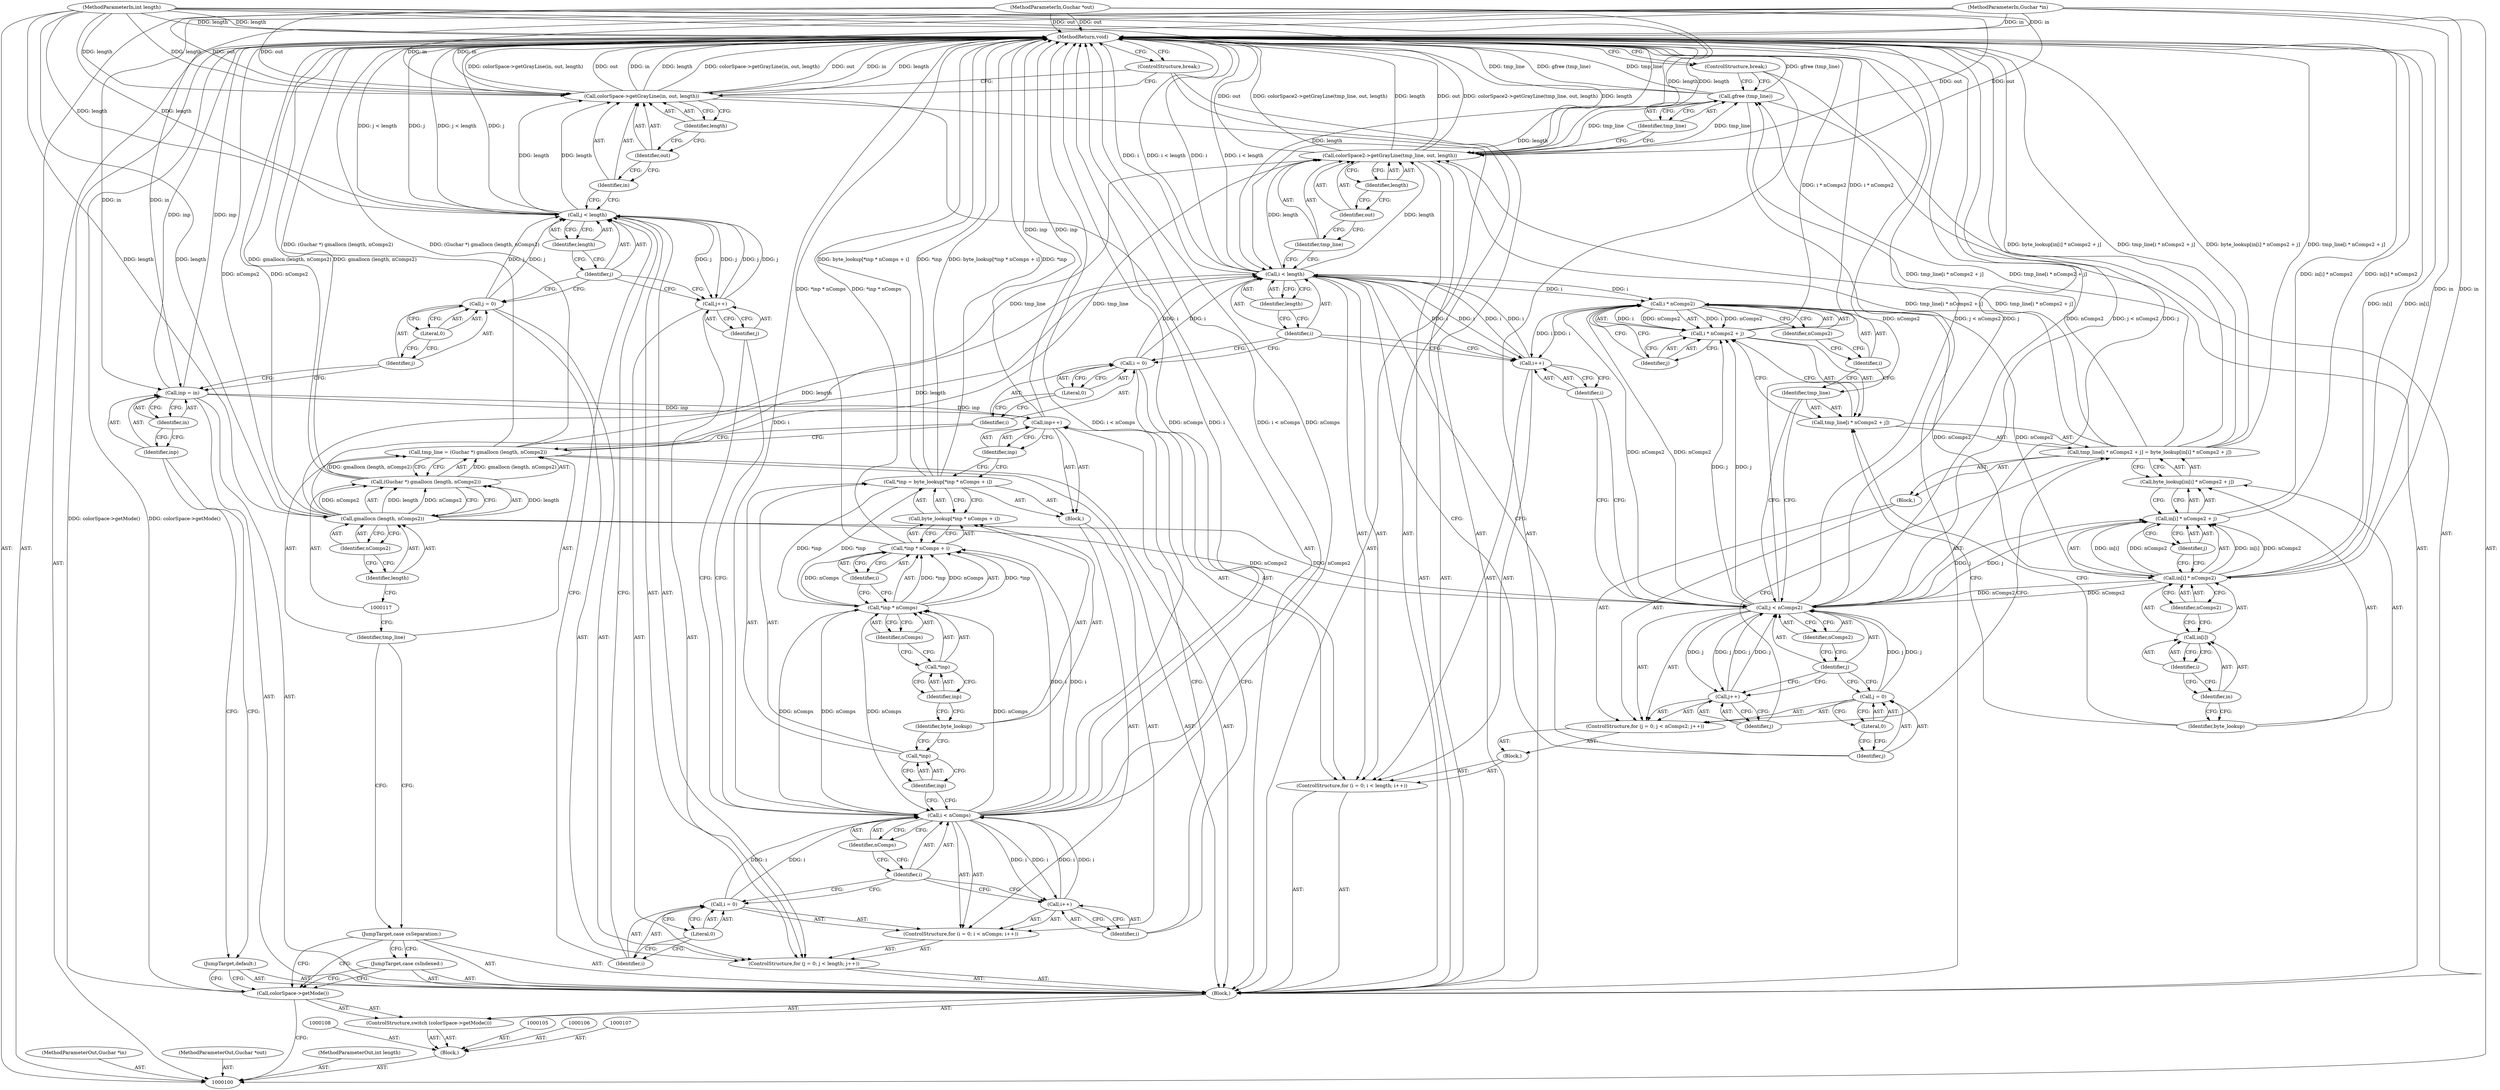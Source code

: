 digraph "0_poppler_7b2d314a61fd0e12f47c62996cb49ec0d1ba747a_5" {
"1000206" [label="(MethodReturn,void)"];
"1000101" [label="(MethodParameterIn,Guchar *in)"];
"1000274" [label="(MethodParameterOut,Guchar *in)"];
"1000102" [label="(MethodParameterIn,Guchar *out)"];
"1000275" [label="(MethodParameterOut,Guchar *out)"];
"1000103" [label="(MethodParameterIn,int length)"];
"1000276" [label="(MethodParameterOut,int length)"];
"1000104" [label="(Block,)"];
"1000132" [label="(Call,j = 0)"];
"1000133" [label="(Identifier,j)"];
"1000134" [label="(Literal,0)"];
"1000135" [label="(Call,j < nComps2)"];
"1000136" [label="(Identifier,j)"];
"1000137" [label="(Identifier,nComps2)"];
"1000138" [label="(Call,j++)"];
"1000139" [label="(Identifier,j)"];
"1000140" [label="(Block,)"];
"1000131" [label="(ControlStructure,for (j = 0; j < nComps2; j++))"];
"1000144" [label="(Call,i * nComps2 + j)"];
"1000145" [label="(Call,i * nComps2)"];
"1000146" [label="(Identifier,i)"];
"1000147" [label="(Identifier,nComps2)"];
"1000141" [label="(Call,tmp_line[i * nComps2 + j] = byte_lookup[in[i] * nComps2 + j])"];
"1000142" [label="(Call,tmp_line[i * nComps2 + j])"];
"1000143" [label="(Identifier,tmp_line)"];
"1000148" [label="(Identifier,j)"];
"1000149" [label="(Call,byte_lookup[in[i] * nComps2 + j])"];
"1000150" [label="(Identifier,byte_lookup)"];
"1000151" [label="(Call,in[i] * nComps2 + j)"];
"1000152" [label="(Call,in[i] * nComps2)"];
"1000153" [label="(Call,in[i])"];
"1000154" [label="(Identifier,in)"];
"1000155" [label="(Identifier,i)"];
"1000156" [label="(Identifier,nComps2)"];
"1000157" [label="(Identifier,j)"];
"1000159" [label="(Identifier,tmp_line)"];
"1000160" [label="(Identifier,out)"];
"1000158" [label="(Call,colorSpace2->getGrayLine(tmp_line, out, length))"];
"1000161" [label="(Identifier,length)"];
"1000163" [label="(Identifier,tmp_line)"];
"1000162" [label="(Call,gfree (tmp_line))"];
"1000164" [label="(ControlStructure,break;)"];
"1000165" [label="(JumpTarget,default:)"];
"1000168" [label="(Identifier,in)"];
"1000166" [label="(Call,inp = in)"];
"1000167" [label="(Identifier,inp)"];
"1000172" [label="(Literal,0)"];
"1000173" [label="(Call,j < length)"];
"1000174" [label="(Identifier,j)"];
"1000175" [label="(Identifier,length)"];
"1000176" [label="(Call,j++)"];
"1000177" [label="(Identifier,j)"];
"1000169" [label="(ControlStructure,for (j = 0; j < length; j++))"];
"1000170" [label="(Call,j = 0)"];
"1000171" [label="(Identifier,j)"];
"1000179" [label="(Call,i = 0)"];
"1000180" [label="(Identifier,i)"];
"1000181" [label="(Literal,0)"];
"1000182" [label="(Call,i < nComps)"];
"1000183" [label="(Identifier,i)"];
"1000184" [label="(Identifier,nComps)"];
"1000185" [label="(Call,i++)"];
"1000186" [label="(Identifier,i)"];
"1000187" [label="(Block,)"];
"1000178" [label="(ControlStructure,for (i = 0; i < nComps; i++))"];
"1000188" [label="(Call,*inp = byte_lookup[*inp * nComps + i])"];
"1000189" [label="(Call,*inp)"];
"1000190" [label="(Identifier,inp)"];
"1000193" [label="(Call,*inp * nComps + i)"];
"1000194" [label="(Call,*inp * nComps)"];
"1000195" [label="(Call,*inp)"];
"1000196" [label="(Identifier,inp)"];
"1000197" [label="(Identifier,nComps)"];
"1000198" [label="(Identifier,i)"];
"1000191" [label="(Call,byte_lookup[*inp * nComps + i])"];
"1000192" [label="(Identifier,byte_lookup)"];
"1000199" [label="(Call,inp++)"];
"1000200" [label="(Identifier,inp)"];
"1000202" [label="(Identifier,in)"];
"1000203" [label="(Identifier,out)"];
"1000204" [label="(Identifier,length)"];
"1000201" [label="(Call,colorSpace->getGrayLine(in, out, length))"];
"1000205" [label="(ControlStructure,break;)"];
"1000110" [label="(Call,colorSpace->getMode())"];
"1000109" [label="(ControlStructure,switch (colorSpace->getMode()))"];
"1000111" [label="(Block,)"];
"1000112" [label="(JumpTarget,case csIndexed:)"];
"1000113" [label="(JumpTarget,case csSeparation:)"];
"1000116" [label="(Call,(Guchar *) gmallocn (length, nComps2))"];
"1000118" [label="(Call,gmallocn (length, nComps2))"];
"1000119" [label="(Identifier,length)"];
"1000114" [label="(Call,tmp_line = (Guchar *) gmallocn (length, nComps2))"];
"1000115" [label="(Identifier,tmp_line)"];
"1000120" [label="(Identifier,nComps2)"];
"1000122" [label="(Call,i = 0)"];
"1000123" [label="(Identifier,i)"];
"1000124" [label="(Literal,0)"];
"1000125" [label="(Call,i < length)"];
"1000126" [label="(Identifier,i)"];
"1000127" [label="(Identifier,length)"];
"1000128" [label="(Call,i++)"];
"1000129" [label="(Identifier,i)"];
"1000130" [label="(Block,)"];
"1000121" [label="(ControlStructure,for (i = 0; i < length; i++))"];
"1000206" -> "1000100"  [label="AST: "];
"1000206" -> "1000164"  [label="CFG: "];
"1000206" -> "1000205"  [label="CFG: "];
"1000125" -> "1000206"  [label="DDG: i"];
"1000125" -> "1000206"  [label="DDG: i < length"];
"1000141" -> "1000206"  [label="DDG: tmp_line[i * nComps2 + j]"];
"1000141" -> "1000206"  [label="DDG: byte_lookup[in[i] * nComps2 + j]"];
"1000199" -> "1000206"  [label="DDG: inp"];
"1000152" -> "1000206"  [label="DDG: in[i]"];
"1000116" -> "1000206"  [label="DDG: gmallocn (length, nComps2)"];
"1000102" -> "1000206"  [label="DDG: out"];
"1000182" -> "1000206"  [label="DDG: i < nComps"];
"1000182" -> "1000206"  [label="DDG: nComps"];
"1000182" -> "1000206"  [label="DDG: i"];
"1000193" -> "1000206"  [label="DDG: *inp * nComps"];
"1000201" -> "1000206"  [label="DDG: colorSpace->getGrayLine(in, out, length)"];
"1000201" -> "1000206"  [label="DDG: out"];
"1000201" -> "1000206"  [label="DDG: in"];
"1000201" -> "1000206"  [label="DDG: length"];
"1000158" -> "1000206"  [label="DDG: out"];
"1000158" -> "1000206"  [label="DDG: colorSpace2->getGrayLine(tmp_line, out, length)"];
"1000158" -> "1000206"  [label="DDG: length"];
"1000188" -> "1000206"  [label="DDG: *inp"];
"1000188" -> "1000206"  [label="DDG: byte_lookup[*inp * nComps + i]"];
"1000151" -> "1000206"  [label="DDG: in[i] * nComps2"];
"1000166" -> "1000206"  [label="DDG: inp"];
"1000103" -> "1000206"  [label="DDG: length"];
"1000135" -> "1000206"  [label="DDG: j < nComps2"];
"1000135" -> "1000206"  [label="DDG: j"];
"1000135" -> "1000206"  [label="DDG: nComps2"];
"1000101" -> "1000206"  [label="DDG: in"];
"1000110" -> "1000206"  [label="DDG: colorSpace->getMode()"];
"1000118" -> "1000206"  [label="DDG: nComps2"];
"1000173" -> "1000206"  [label="DDG: j < length"];
"1000173" -> "1000206"  [label="DDG: j"];
"1000144" -> "1000206"  [label="DDG: i * nComps2"];
"1000162" -> "1000206"  [label="DDG: tmp_line"];
"1000162" -> "1000206"  [label="DDG: gfree (tmp_line)"];
"1000114" -> "1000206"  [label="DDG: (Guchar *) gmallocn (length, nComps2)"];
"1000101" -> "1000100"  [label="AST: "];
"1000101" -> "1000206"  [label="DDG: in"];
"1000101" -> "1000152"  [label="DDG: in"];
"1000101" -> "1000166"  [label="DDG: in"];
"1000101" -> "1000201"  [label="DDG: in"];
"1000274" -> "1000100"  [label="AST: "];
"1000102" -> "1000100"  [label="AST: "];
"1000102" -> "1000206"  [label="DDG: out"];
"1000102" -> "1000158"  [label="DDG: out"];
"1000102" -> "1000201"  [label="DDG: out"];
"1000275" -> "1000100"  [label="AST: "];
"1000103" -> "1000100"  [label="AST: "];
"1000103" -> "1000206"  [label="DDG: length"];
"1000103" -> "1000118"  [label="DDG: length"];
"1000103" -> "1000125"  [label="DDG: length"];
"1000103" -> "1000158"  [label="DDG: length"];
"1000103" -> "1000173"  [label="DDG: length"];
"1000103" -> "1000201"  [label="DDG: length"];
"1000276" -> "1000100"  [label="AST: "];
"1000104" -> "1000100"  [label="AST: "];
"1000105" -> "1000104"  [label="AST: "];
"1000106" -> "1000104"  [label="AST: "];
"1000107" -> "1000104"  [label="AST: "];
"1000108" -> "1000104"  [label="AST: "];
"1000109" -> "1000104"  [label="AST: "];
"1000132" -> "1000131"  [label="AST: "];
"1000132" -> "1000134"  [label="CFG: "];
"1000133" -> "1000132"  [label="AST: "];
"1000134" -> "1000132"  [label="AST: "];
"1000136" -> "1000132"  [label="CFG: "];
"1000132" -> "1000135"  [label="DDG: j"];
"1000133" -> "1000132"  [label="AST: "];
"1000133" -> "1000125"  [label="CFG: "];
"1000134" -> "1000133"  [label="CFG: "];
"1000134" -> "1000132"  [label="AST: "];
"1000134" -> "1000133"  [label="CFG: "];
"1000132" -> "1000134"  [label="CFG: "];
"1000135" -> "1000131"  [label="AST: "];
"1000135" -> "1000137"  [label="CFG: "];
"1000136" -> "1000135"  [label="AST: "];
"1000137" -> "1000135"  [label="AST: "];
"1000143" -> "1000135"  [label="CFG: "];
"1000129" -> "1000135"  [label="CFG: "];
"1000135" -> "1000206"  [label="DDG: j < nComps2"];
"1000135" -> "1000206"  [label="DDG: j"];
"1000135" -> "1000206"  [label="DDG: nComps2"];
"1000138" -> "1000135"  [label="DDG: j"];
"1000132" -> "1000135"  [label="DDG: j"];
"1000118" -> "1000135"  [label="DDG: nComps2"];
"1000152" -> "1000135"  [label="DDG: nComps2"];
"1000135" -> "1000138"  [label="DDG: j"];
"1000135" -> "1000145"  [label="DDG: nComps2"];
"1000135" -> "1000144"  [label="DDG: j"];
"1000135" -> "1000151"  [label="DDG: j"];
"1000136" -> "1000135"  [label="AST: "];
"1000136" -> "1000132"  [label="CFG: "];
"1000136" -> "1000138"  [label="CFG: "];
"1000137" -> "1000136"  [label="CFG: "];
"1000137" -> "1000135"  [label="AST: "];
"1000137" -> "1000136"  [label="CFG: "];
"1000135" -> "1000137"  [label="CFG: "];
"1000138" -> "1000131"  [label="AST: "];
"1000138" -> "1000139"  [label="CFG: "];
"1000139" -> "1000138"  [label="AST: "];
"1000136" -> "1000138"  [label="CFG: "];
"1000138" -> "1000135"  [label="DDG: j"];
"1000135" -> "1000138"  [label="DDG: j"];
"1000139" -> "1000138"  [label="AST: "];
"1000139" -> "1000141"  [label="CFG: "];
"1000138" -> "1000139"  [label="CFG: "];
"1000140" -> "1000131"  [label="AST: "];
"1000141" -> "1000140"  [label="AST: "];
"1000131" -> "1000130"  [label="AST: "];
"1000132" -> "1000131"  [label="AST: "];
"1000135" -> "1000131"  [label="AST: "];
"1000138" -> "1000131"  [label="AST: "];
"1000140" -> "1000131"  [label="AST: "];
"1000144" -> "1000142"  [label="AST: "];
"1000144" -> "1000148"  [label="CFG: "];
"1000145" -> "1000144"  [label="AST: "];
"1000148" -> "1000144"  [label="AST: "];
"1000142" -> "1000144"  [label="CFG: "];
"1000144" -> "1000206"  [label="DDG: i * nComps2"];
"1000145" -> "1000144"  [label="DDG: i"];
"1000145" -> "1000144"  [label="DDG: nComps2"];
"1000135" -> "1000144"  [label="DDG: j"];
"1000145" -> "1000144"  [label="AST: "];
"1000145" -> "1000147"  [label="CFG: "];
"1000146" -> "1000145"  [label="AST: "];
"1000147" -> "1000145"  [label="AST: "];
"1000148" -> "1000145"  [label="CFG: "];
"1000145" -> "1000128"  [label="DDG: i"];
"1000145" -> "1000144"  [label="DDG: i"];
"1000145" -> "1000144"  [label="DDG: nComps2"];
"1000125" -> "1000145"  [label="DDG: i"];
"1000135" -> "1000145"  [label="DDG: nComps2"];
"1000145" -> "1000152"  [label="DDG: nComps2"];
"1000146" -> "1000145"  [label="AST: "];
"1000146" -> "1000143"  [label="CFG: "];
"1000147" -> "1000146"  [label="CFG: "];
"1000147" -> "1000145"  [label="AST: "];
"1000147" -> "1000146"  [label="CFG: "];
"1000145" -> "1000147"  [label="CFG: "];
"1000141" -> "1000140"  [label="AST: "];
"1000141" -> "1000149"  [label="CFG: "];
"1000142" -> "1000141"  [label="AST: "];
"1000149" -> "1000141"  [label="AST: "];
"1000139" -> "1000141"  [label="CFG: "];
"1000141" -> "1000206"  [label="DDG: tmp_line[i * nComps2 + j]"];
"1000141" -> "1000206"  [label="DDG: byte_lookup[in[i] * nComps2 + j]"];
"1000141" -> "1000158"  [label="DDG: tmp_line[i * nComps2 + j]"];
"1000141" -> "1000162"  [label="DDG: tmp_line[i * nComps2 + j]"];
"1000142" -> "1000141"  [label="AST: "];
"1000142" -> "1000144"  [label="CFG: "];
"1000143" -> "1000142"  [label="AST: "];
"1000144" -> "1000142"  [label="AST: "];
"1000150" -> "1000142"  [label="CFG: "];
"1000143" -> "1000142"  [label="AST: "];
"1000143" -> "1000135"  [label="CFG: "];
"1000146" -> "1000143"  [label="CFG: "];
"1000148" -> "1000144"  [label="AST: "];
"1000148" -> "1000145"  [label="CFG: "];
"1000144" -> "1000148"  [label="CFG: "];
"1000149" -> "1000141"  [label="AST: "];
"1000149" -> "1000151"  [label="CFG: "];
"1000150" -> "1000149"  [label="AST: "];
"1000151" -> "1000149"  [label="AST: "];
"1000141" -> "1000149"  [label="CFG: "];
"1000150" -> "1000149"  [label="AST: "];
"1000150" -> "1000142"  [label="CFG: "];
"1000154" -> "1000150"  [label="CFG: "];
"1000151" -> "1000149"  [label="AST: "];
"1000151" -> "1000157"  [label="CFG: "];
"1000152" -> "1000151"  [label="AST: "];
"1000157" -> "1000151"  [label="AST: "];
"1000149" -> "1000151"  [label="CFG: "];
"1000151" -> "1000206"  [label="DDG: in[i] * nComps2"];
"1000152" -> "1000151"  [label="DDG: in[i]"];
"1000152" -> "1000151"  [label="DDG: nComps2"];
"1000135" -> "1000151"  [label="DDG: j"];
"1000152" -> "1000151"  [label="AST: "];
"1000152" -> "1000156"  [label="CFG: "];
"1000153" -> "1000152"  [label="AST: "];
"1000156" -> "1000152"  [label="AST: "];
"1000157" -> "1000152"  [label="CFG: "];
"1000152" -> "1000206"  [label="DDG: in[i]"];
"1000152" -> "1000135"  [label="DDG: nComps2"];
"1000152" -> "1000151"  [label="DDG: in[i]"];
"1000152" -> "1000151"  [label="DDG: nComps2"];
"1000101" -> "1000152"  [label="DDG: in"];
"1000145" -> "1000152"  [label="DDG: nComps2"];
"1000153" -> "1000152"  [label="AST: "];
"1000153" -> "1000155"  [label="CFG: "];
"1000154" -> "1000153"  [label="AST: "];
"1000155" -> "1000153"  [label="AST: "];
"1000156" -> "1000153"  [label="CFG: "];
"1000154" -> "1000153"  [label="AST: "];
"1000154" -> "1000150"  [label="CFG: "];
"1000155" -> "1000154"  [label="CFG: "];
"1000155" -> "1000153"  [label="AST: "];
"1000155" -> "1000154"  [label="CFG: "];
"1000153" -> "1000155"  [label="CFG: "];
"1000156" -> "1000152"  [label="AST: "];
"1000156" -> "1000153"  [label="CFG: "];
"1000152" -> "1000156"  [label="CFG: "];
"1000157" -> "1000151"  [label="AST: "];
"1000157" -> "1000152"  [label="CFG: "];
"1000151" -> "1000157"  [label="CFG: "];
"1000159" -> "1000158"  [label="AST: "];
"1000159" -> "1000125"  [label="CFG: "];
"1000160" -> "1000159"  [label="CFG: "];
"1000160" -> "1000158"  [label="AST: "];
"1000160" -> "1000159"  [label="CFG: "];
"1000161" -> "1000160"  [label="CFG: "];
"1000158" -> "1000111"  [label="AST: "];
"1000158" -> "1000161"  [label="CFG: "];
"1000159" -> "1000158"  [label="AST: "];
"1000160" -> "1000158"  [label="AST: "];
"1000161" -> "1000158"  [label="AST: "];
"1000163" -> "1000158"  [label="CFG: "];
"1000158" -> "1000206"  [label="DDG: out"];
"1000158" -> "1000206"  [label="DDG: colorSpace2->getGrayLine(tmp_line, out, length)"];
"1000158" -> "1000206"  [label="DDG: length"];
"1000141" -> "1000158"  [label="DDG: tmp_line[i * nComps2 + j]"];
"1000114" -> "1000158"  [label="DDG: tmp_line"];
"1000102" -> "1000158"  [label="DDG: out"];
"1000125" -> "1000158"  [label="DDG: length"];
"1000103" -> "1000158"  [label="DDG: length"];
"1000158" -> "1000162"  [label="DDG: tmp_line"];
"1000161" -> "1000158"  [label="AST: "];
"1000161" -> "1000160"  [label="CFG: "];
"1000158" -> "1000161"  [label="CFG: "];
"1000163" -> "1000162"  [label="AST: "];
"1000163" -> "1000158"  [label="CFG: "];
"1000162" -> "1000163"  [label="CFG: "];
"1000162" -> "1000111"  [label="AST: "];
"1000162" -> "1000163"  [label="CFG: "];
"1000163" -> "1000162"  [label="AST: "];
"1000164" -> "1000162"  [label="CFG: "];
"1000162" -> "1000206"  [label="DDG: tmp_line"];
"1000162" -> "1000206"  [label="DDG: gfree (tmp_line)"];
"1000158" -> "1000162"  [label="DDG: tmp_line"];
"1000141" -> "1000162"  [label="DDG: tmp_line[i * nComps2 + j]"];
"1000164" -> "1000111"  [label="AST: "];
"1000164" -> "1000162"  [label="CFG: "];
"1000206" -> "1000164"  [label="CFG: "];
"1000165" -> "1000111"  [label="AST: "];
"1000165" -> "1000110"  [label="CFG: "];
"1000167" -> "1000165"  [label="CFG: "];
"1000168" -> "1000166"  [label="AST: "];
"1000168" -> "1000167"  [label="CFG: "];
"1000166" -> "1000168"  [label="CFG: "];
"1000166" -> "1000111"  [label="AST: "];
"1000166" -> "1000168"  [label="CFG: "];
"1000167" -> "1000166"  [label="AST: "];
"1000168" -> "1000166"  [label="AST: "];
"1000171" -> "1000166"  [label="CFG: "];
"1000166" -> "1000206"  [label="DDG: inp"];
"1000101" -> "1000166"  [label="DDG: in"];
"1000166" -> "1000199"  [label="DDG: inp"];
"1000167" -> "1000166"  [label="AST: "];
"1000167" -> "1000165"  [label="CFG: "];
"1000168" -> "1000167"  [label="CFG: "];
"1000172" -> "1000170"  [label="AST: "];
"1000172" -> "1000171"  [label="CFG: "];
"1000170" -> "1000172"  [label="CFG: "];
"1000173" -> "1000169"  [label="AST: "];
"1000173" -> "1000175"  [label="CFG: "];
"1000174" -> "1000173"  [label="AST: "];
"1000175" -> "1000173"  [label="AST: "];
"1000180" -> "1000173"  [label="CFG: "];
"1000202" -> "1000173"  [label="CFG: "];
"1000173" -> "1000206"  [label="DDG: j < length"];
"1000173" -> "1000206"  [label="DDG: j"];
"1000170" -> "1000173"  [label="DDG: j"];
"1000176" -> "1000173"  [label="DDG: j"];
"1000103" -> "1000173"  [label="DDG: length"];
"1000173" -> "1000176"  [label="DDG: j"];
"1000173" -> "1000201"  [label="DDG: length"];
"1000174" -> "1000173"  [label="AST: "];
"1000174" -> "1000170"  [label="CFG: "];
"1000174" -> "1000176"  [label="CFG: "];
"1000175" -> "1000174"  [label="CFG: "];
"1000175" -> "1000173"  [label="AST: "];
"1000175" -> "1000174"  [label="CFG: "];
"1000173" -> "1000175"  [label="CFG: "];
"1000176" -> "1000169"  [label="AST: "];
"1000176" -> "1000177"  [label="CFG: "];
"1000177" -> "1000176"  [label="AST: "];
"1000174" -> "1000176"  [label="CFG: "];
"1000176" -> "1000173"  [label="DDG: j"];
"1000173" -> "1000176"  [label="DDG: j"];
"1000177" -> "1000176"  [label="AST: "];
"1000177" -> "1000182"  [label="CFG: "];
"1000176" -> "1000177"  [label="CFG: "];
"1000169" -> "1000111"  [label="AST: "];
"1000170" -> "1000169"  [label="AST: "];
"1000173" -> "1000169"  [label="AST: "];
"1000176" -> "1000169"  [label="AST: "];
"1000178" -> "1000169"  [label="AST: "];
"1000170" -> "1000169"  [label="AST: "];
"1000170" -> "1000172"  [label="CFG: "];
"1000171" -> "1000170"  [label="AST: "];
"1000172" -> "1000170"  [label="AST: "];
"1000174" -> "1000170"  [label="CFG: "];
"1000170" -> "1000173"  [label="DDG: j"];
"1000171" -> "1000170"  [label="AST: "];
"1000171" -> "1000166"  [label="CFG: "];
"1000172" -> "1000171"  [label="CFG: "];
"1000179" -> "1000178"  [label="AST: "];
"1000179" -> "1000181"  [label="CFG: "];
"1000180" -> "1000179"  [label="AST: "];
"1000181" -> "1000179"  [label="AST: "];
"1000183" -> "1000179"  [label="CFG: "];
"1000179" -> "1000182"  [label="DDG: i"];
"1000180" -> "1000179"  [label="AST: "];
"1000180" -> "1000173"  [label="CFG: "];
"1000181" -> "1000180"  [label="CFG: "];
"1000181" -> "1000179"  [label="AST: "];
"1000181" -> "1000180"  [label="CFG: "];
"1000179" -> "1000181"  [label="CFG: "];
"1000182" -> "1000178"  [label="AST: "];
"1000182" -> "1000184"  [label="CFG: "];
"1000183" -> "1000182"  [label="AST: "];
"1000184" -> "1000182"  [label="AST: "];
"1000190" -> "1000182"  [label="CFG: "];
"1000177" -> "1000182"  [label="CFG: "];
"1000182" -> "1000206"  [label="DDG: i < nComps"];
"1000182" -> "1000206"  [label="DDG: nComps"];
"1000182" -> "1000206"  [label="DDG: i"];
"1000185" -> "1000182"  [label="DDG: i"];
"1000179" -> "1000182"  [label="DDG: i"];
"1000194" -> "1000182"  [label="DDG: nComps"];
"1000182" -> "1000185"  [label="DDG: i"];
"1000182" -> "1000194"  [label="DDG: nComps"];
"1000182" -> "1000193"  [label="DDG: i"];
"1000183" -> "1000182"  [label="AST: "];
"1000183" -> "1000179"  [label="CFG: "];
"1000183" -> "1000185"  [label="CFG: "];
"1000184" -> "1000183"  [label="CFG: "];
"1000184" -> "1000182"  [label="AST: "];
"1000184" -> "1000183"  [label="CFG: "];
"1000182" -> "1000184"  [label="CFG: "];
"1000185" -> "1000178"  [label="AST: "];
"1000185" -> "1000186"  [label="CFG: "];
"1000186" -> "1000185"  [label="AST: "];
"1000183" -> "1000185"  [label="CFG: "];
"1000185" -> "1000182"  [label="DDG: i"];
"1000182" -> "1000185"  [label="DDG: i"];
"1000186" -> "1000185"  [label="AST: "];
"1000186" -> "1000199"  [label="CFG: "];
"1000185" -> "1000186"  [label="CFG: "];
"1000187" -> "1000178"  [label="AST: "];
"1000188" -> "1000187"  [label="AST: "];
"1000199" -> "1000187"  [label="AST: "];
"1000178" -> "1000169"  [label="AST: "];
"1000179" -> "1000178"  [label="AST: "];
"1000182" -> "1000178"  [label="AST: "];
"1000185" -> "1000178"  [label="AST: "];
"1000187" -> "1000178"  [label="AST: "];
"1000188" -> "1000187"  [label="AST: "];
"1000188" -> "1000191"  [label="CFG: "];
"1000189" -> "1000188"  [label="AST: "];
"1000191" -> "1000188"  [label="AST: "];
"1000200" -> "1000188"  [label="CFG: "];
"1000188" -> "1000206"  [label="DDG: *inp"];
"1000188" -> "1000206"  [label="DDG: byte_lookup[*inp * nComps + i]"];
"1000188" -> "1000194"  [label="DDG: *inp"];
"1000189" -> "1000188"  [label="AST: "];
"1000189" -> "1000190"  [label="CFG: "];
"1000190" -> "1000189"  [label="AST: "];
"1000192" -> "1000189"  [label="CFG: "];
"1000190" -> "1000189"  [label="AST: "];
"1000190" -> "1000182"  [label="CFG: "];
"1000189" -> "1000190"  [label="CFG: "];
"1000193" -> "1000191"  [label="AST: "];
"1000193" -> "1000198"  [label="CFG: "];
"1000194" -> "1000193"  [label="AST: "];
"1000198" -> "1000193"  [label="AST: "];
"1000191" -> "1000193"  [label="CFG: "];
"1000193" -> "1000206"  [label="DDG: *inp * nComps"];
"1000194" -> "1000193"  [label="DDG: *inp"];
"1000194" -> "1000193"  [label="DDG: nComps"];
"1000182" -> "1000193"  [label="DDG: i"];
"1000194" -> "1000193"  [label="AST: "];
"1000194" -> "1000197"  [label="CFG: "];
"1000195" -> "1000194"  [label="AST: "];
"1000197" -> "1000194"  [label="AST: "];
"1000198" -> "1000194"  [label="CFG: "];
"1000194" -> "1000182"  [label="DDG: nComps"];
"1000194" -> "1000193"  [label="DDG: *inp"];
"1000194" -> "1000193"  [label="DDG: nComps"];
"1000188" -> "1000194"  [label="DDG: *inp"];
"1000182" -> "1000194"  [label="DDG: nComps"];
"1000195" -> "1000194"  [label="AST: "];
"1000195" -> "1000196"  [label="CFG: "];
"1000196" -> "1000195"  [label="AST: "];
"1000197" -> "1000195"  [label="CFG: "];
"1000196" -> "1000195"  [label="AST: "];
"1000196" -> "1000192"  [label="CFG: "];
"1000195" -> "1000196"  [label="CFG: "];
"1000197" -> "1000194"  [label="AST: "];
"1000197" -> "1000195"  [label="CFG: "];
"1000194" -> "1000197"  [label="CFG: "];
"1000198" -> "1000193"  [label="AST: "];
"1000198" -> "1000194"  [label="CFG: "];
"1000193" -> "1000198"  [label="CFG: "];
"1000191" -> "1000188"  [label="AST: "];
"1000191" -> "1000193"  [label="CFG: "];
"1000192" -> "1000191"  [label="AST: "];
"1000193" -> "1000191"  [label="AST: "];
"1000188" -> "1000191"  [label="CFG: "];
"1000192" -> "1000191"  [label="AST: "];
"1000192" -> "1000189"  [label="CFG: "];
"1000196" -> "1000192"  [label="CFG: "];
"1000199" -> "1000187"  [label="AST: "];
"1000199" -> "1000200"  [label="CFG: "];
"1000200" -> "1000199"  [label="AST: "];
"1000186" -> "1000199"  [label="CFG: "];
"1000199" -> "1000206"  [label="DDG: inp"];
"1000166" -> "1000199"  [label="DDG: inp"];
"1000200" -> "1000199"  [label="AST: "];
"1000200" -> "1000188"  [label="CFG: "];
"1000199" -> "1000200"  [label="CFG: "];
"1000202" -> "1000201"  [label="AST: "];
"1000202" -> "1000173"  [label="CFG: "];
"1000203" -> "1000202"  [label="CFG: "];
"1000203" -> "1000201"  [label="AST: "];
"1000203" -> "1000202"  [label="CFG: "];
"1000204" -> "1000203"  [label="CFG: "];
"1000204" -> "1000201"  [label="AST: "];
"1000204" -> "1000203"  [label="CFG: "];
"1000201" -> "1000204"  [label="CFG: "];
"1000201" -> "1000111"  [label="AST: "];
"1000201" -> "1000204"  [label="CFG: "];
"1000202" -> "1000201"  [label="AST: "];
"1000203" -> "1000201"  [label="AST: "];
"1000204" -> "1000201"  [label="AST: "];
"1000205" -> "1000201"  [label="CFG: "];
"1000201" -> "1000206"  [label="DDG: colorSpace->getGrayLine(in, out, length)"];
"1000201" -> "1000206"  [label="DDG: out"];
"1000201" -> "1000206"  [label="DDG: in"];
"1000201" -> "1000206"  [label="DDG: length"];
"1000101" -> "1000201"  [label="DDG: in"];
"1000102" -> "1000201"  [label="DDG: out"];
"1000173" -> "1000201"  [label="DDG: length"];
"1000103" -> "1000201"  [label="DDG: length"];
"1000205" -> "1000111"  [label="AST: "];
"1000205" -> "1000201"  [label="CFG: "];
"1000206" -> "1000205"  [label="CFG: "];
"1000110" -> "1000109"  [label="AST: "];
"1000110" -> "1000100"  [label="CFG: "];
"1000112" -> "1000110"  [label="CFG: "];
"1000113" -> "1000110"  [label="CFG: "];
"1000165" -> "1000110"  [label="CFG: "];
"1000110" -> "1000206"  [label="DDG: colorSpace->getMode()"];
"1000109" -> "1000104"  [label="AST: "];
"1000110" -> "1000109"  [label="AST: "];
"1000111" -> "1000109"  [label="AST: "];
"1000111" -> "1000109"  [label="AST: "];
"1000112" -> "1000111"  [label="AST: "];
"1000113" -> "1000111"  [label="AST: "];
"1000114" -> "1000111"  [label="AST: "];
"1000121" -> "1000111"  [label="AST: "];
"1000158" -> "1000111"  [label="AST: "];
"1000162" -> "1000111"  [label="AST: "];
"1000164" -> "1000111"  [label="AST: "];
"1000165" -> "1000111"  [label="AST: "];
"1000166" -> "1000111"  [label="AST: "];
"1000169" -> "1000111"  [label="AST: "];
"1000201" -> "1000111"  [label="AST: "];
"1000205" -> "1000111"  [label="AST: "];
"1000112" -> "1000111"  [label="AST: "];
"1000112" -> "1000110"  [label="CFG: "];
"1000113" -> "1000112"  [label="CFG: "];
"1000113" -> "1000111"  [label="AST: "];
"1000113" -> "1000110"  [label="CFG: "];
"1000113" -> "1000112"  [label="CFG: "];
"1000115" -> "1000113"  [label="CFG: "];
"1000116" -> "1000114"  [label="AST: "];
"1000116" -> "1000118"  [label="CFG: "];
"1000117" -> "1000116"  [label="AST: "];
"1000118" -> "1000116"  [label="AST: "];
"1000114" -> "1000116"  [label="CFG: "];
"1000116" -> "1000206"  [label="DDG: gmallocn (length, nComps2)"];
"1000116" -> "1000114"  [label="DDG: gmallocn (length, nComps2)"];
"1000118" -> "1000116"  [label="DDG: length"];
"1000118" -> "1000116"  [label="DDG: nComps2"];
"1000118" -> "1000116"  [label="AST: "];
"1000118" -> "1000120"  [label="CFG: "];
"1000119" -> "1000118"  [label="AST: "];
"1000120" -> "1000118"  [label="AST: "];
"1000116" -> "1000118"  [label="CFG: "];
"1000118" -> "1000206"  [label="DDG: nComps2"];
"1000118" -> "1000116"  [label="DDG: length"];
"1000118" -> "1000116"  [label="DDG: nComps2"];
"1000103" -> "1000118"  [label="DDG: length"];
"1000118" -> "1000125"  [label="DDG: length"];
"1000118" -> "1000135"  [label="DDG: nComps2"];
"1000119" -> "1000118"  [label="AST: "];
"1000119" -> "1000117"  [label="CFG: "];
"1000120" -> "1000119"  [label="CFG: "];
"1000114" -> "1000111"  [label="AST: "];
"1000114" -> "1000116"  [label="CFG: "];
"1000115" -> "1000114"  [label="AST: "];
"1000116" -> "1000114"  [label="AST: "];
"1000123" -> "1000114"  [label="CFG: "];
"1000114" -> "1000206"  [label="DDG: (Guchar *) gmallocn (length, nComps2)"];
"1000116" -> "1000114"  [label="DDG: gmallocn (length, nComps2)"];
"1000114" -> "1000158"  [label="DDG: tmp_line"];
"1000115" -> "1000114"  [label="AST: "];
"1000115" -> "1000113"  [label="CFG: "];
"1000117" -> "1000115"  [label="CFG: "];
"1000120" -> "1000118"  [label="AST: "];
"1000120" -> "1000119"  [label="CFG: "];
"1000118" -> "1000120"  [label="CFG: "];
"1000122" -> "1000121"  [label="AST: "];
"1000122" -> "1000124"  [label="CFG: "];
"1000123" -> "1000122"  [label="AST: "];
"1000124" -> "1000122"  [label="AST: "];
"1000126" -> "1000122"  [label="CFG: "];
"1000122" -> "1000125"  [label="DDG: i"];
"1000123" -> "1000122"  [label="AST: "];
"1000123" -> "1000114"  [label="CFG: "];
"1000124" -> "1000123"  [label="CFG: "];
"1000124" -> "1000122"  [label="AST: "];
"1000124" -> "1000123"  [label="CFG: "];
"1000122" -> "1000124"  [label="CFG: "];
"1000125" -> "1000121"  [label="AST: "];
"1000125" -> "1000127"  [label="CFG: "];
"1000126" -> "1000125"  [label="AST: "];
"1000127" -> "1000125"  [label="AST: "];
"1000133" -> "1000125"  [label="CFG: "];
"1000159" -> "1000125"  [label="CFG: "];
"1000125" -> "1000206"  [label="DDG: i"];
"1000125" -> "1000206"  [label="DDG: i < length"];
"1000122" -> "1000125"  [label="DDG: i"];
"1000128" -> "1000125"  [label="DDG: i"];
"1000118" -> "1000125"  [label="DDG: length"];
"1000103" -> "1000125"  [label="DDG: length"];
"1000125" -> "1000128"  [label="DDG: i"];
"1000125" -> "1000145"  [label="DDG: i"];
"1000125" -> "1000158"  [label="DDG: length"];
"1000126" -> "1000125"  [label="AST: "];
"1000126" -> "1000122"  [label="CFG: "];
"1000126" -> "1000128"  [label="CFG: "];
"1000127" -> "1000126"  [label="CFG: "];
"1000127" -> "1000125"  [label="AST: "];
"1000127" -> "1000126"  [label="CFG: "];
"1000125" -> "1000127"  [label="CFG: "];
"1000128" -> "1000121"  [label="AST: "];
"1000128" -> "1000129"  [label="CFG: "];
"1000129" -> "1000128"  [label="AST: "];
"1000126" -> "1000128"  [label="CFG: "];
"1000128" -> "1000125"  [label="DDG: i"];
"1000125" -> "1000128"  [label="DDG: i"];
"1000145" -> "1000128"  [label="DDG: i"];
"1000129" -> "1000128"  [label="AST: "];
"1000129" -> "1000135"  [label="CFG: "];
"1000128" -> "1000129"  [label="CFG: "];
"1000130" -> "1000121"  [label="AST: "];
"1000131" -> "1000130"  [label="AST: "];
"1000121" -> "1000111"  [label="AST: "];
"1000122" -> "1000121"  [label="AST: "];
"1000125" -> "1000121"  [label="AST: "];
"1000128" -> "1000121"  [label="AST: "];
"1000130" -> "1000121"  [label="AST: "];
}
